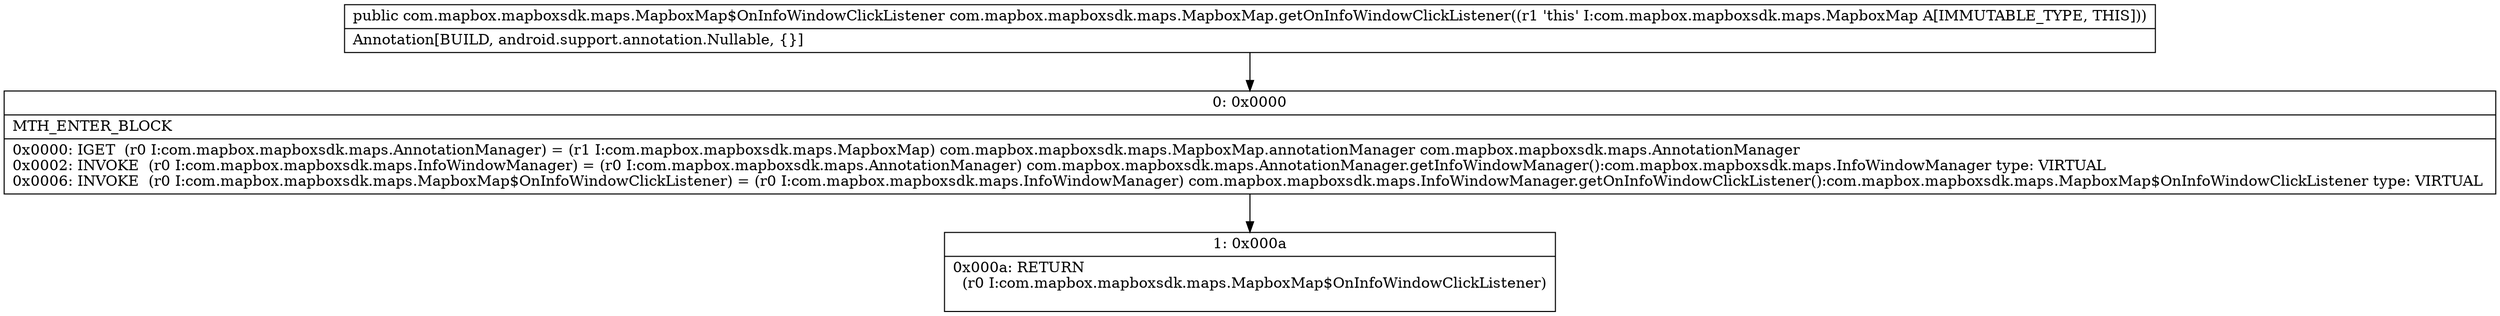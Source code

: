 digraph "CFG forcom.mapbox.mapboxsdk.maps.MapboxMap.getOnInfoWindowClickListener()Lcom\/mapbox\/mapboxsdk\/maps\/MapboxMap$OnInfoWindowClickListener;" {
Node_0 [shape=record,label="{0\:\ 0x0000|MTH_ENTER_BLOCK\l|0x0000: IGET  (r0 I:com.mapbox.mapboxsdk.maps.AnnotationManager) = (r1 I:com.mapbox.mapboxsdk.maps.MapboxMap) com.mapbox.mapboxsdk.maps.MapboxMap.annotationManager com.mapbox.mapboxsdk.maps.AnnotationManager \l0x0002: INVOKE  (r0 I:com.mapbox.mapboxsdk.maps.InfoWindowManager) = (r0 I:com.mapbox.mapboxsdk.maps.AnnotationManager) com.mapbox.mapboxsdk.maps.AnnotationManager.getInfoWindowManager():com.mapbox.mapboxsdk.maps.InfoWindowManager type: VIRTUAL \l0x0006: INVOKE  (r0 I:com.mapbox.mapboxsdk.maps.MapboxMap$OnInfoWindowClickListener) = (r0 I:com.mapbox.mapboxsdk.maps.InfoWindowManager) com.mapbox.mapboxsdk.maps.InfoWindowManager.getOnInfoWindowClickListener():com.mapbox.mapboxsdk.maps.MapboxMap$OnInfoWindowClickListener type: VIRTUAL \l}"];
Node_1 [shape=record,label="{1\:\ 0x000a|0x000a: RETURN  \l  (r0 I:com.mapbox.mapboxsdk.maps.MapboxMap$OnInfoWindowClickListener)\l \l}"];
MethodNode[shape=record,label="{public com.mapbox.mapboxsdk.maps.MapboxMap$OnInfoWindowClickListener com.mapbox.mapboxsdk.maps.MapboxMap.getOnInfoWindowClickListener((r1 'this' I:com.mapbox.mapboxsdk.maps.MapboxMap A[IMMUTABLE_TYPE, THIS]))  | Annotation[BUILD, android.support.annotation.Nullable, \{\}]\l}"];
MethodNode -> Node_0;
Node_0 -> Node_1;
}

